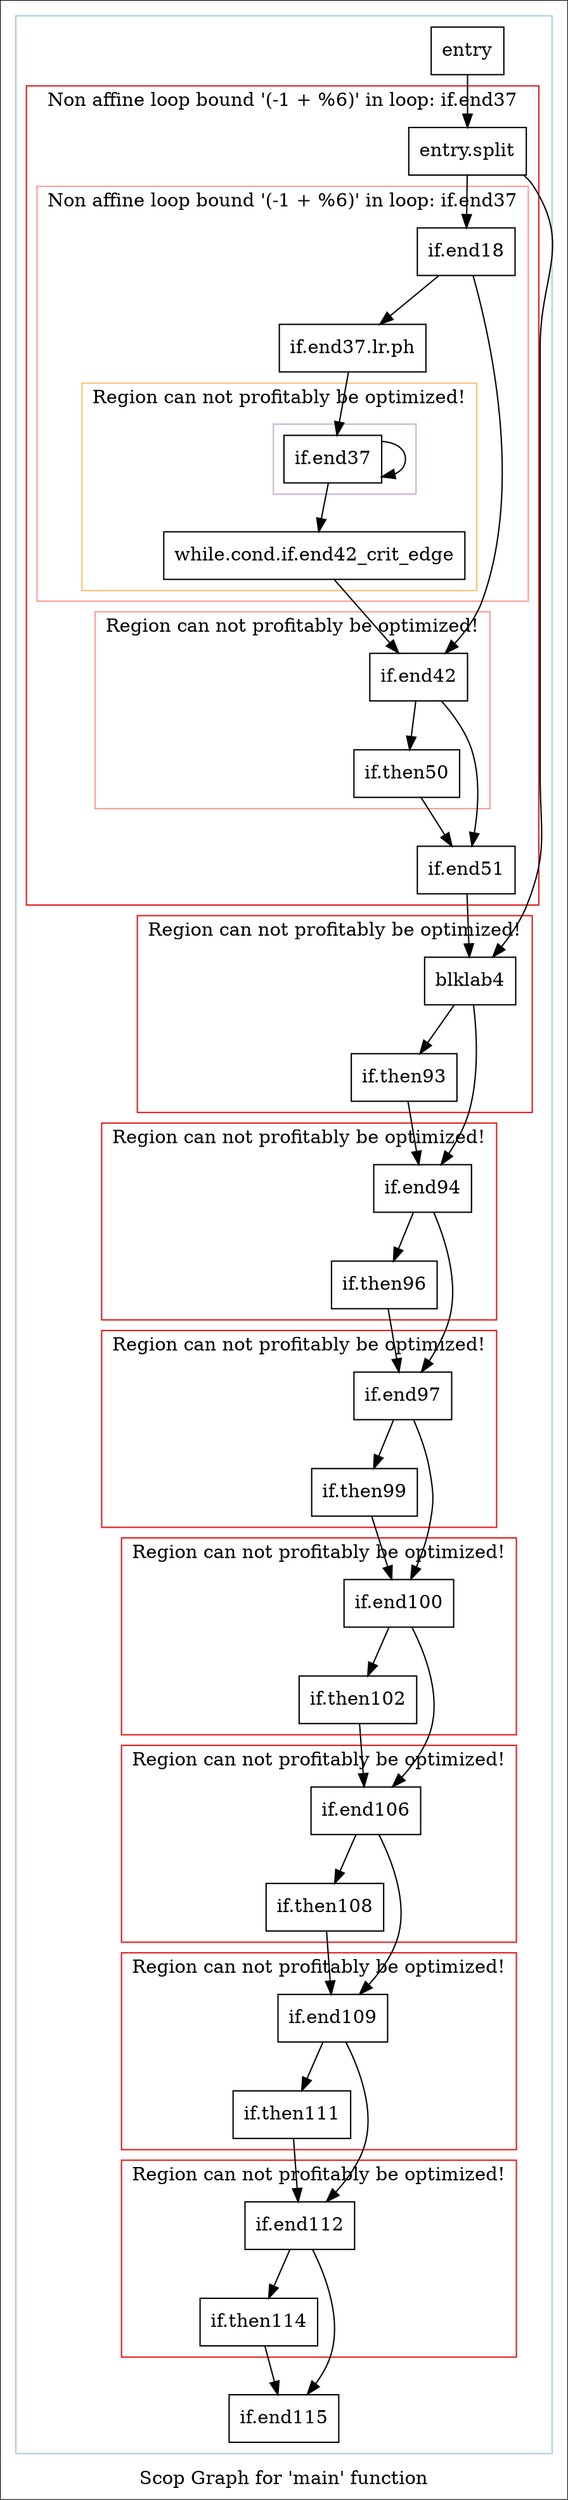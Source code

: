 digraph "Scop Graph for 'main' function" {
	label="Scop Graph for 'main' function";

	Node0xc55bf30 [shape=record,label="{entry}"];
	Node0xc55bf30 -> Node0xc52a2e0;
	Node0xc52a2e0 [shape=record,label="{entry.split}"];
	Node0xc52a2e0 -> Node0xc55ba90;
	Node0xc52a2e0 -> Node0xc55bfb0;
	Node0xc55ba90 [shape=record,label="{blklab4}"];
	Node0xc55ba90 -> Node0xc523f40;
	Node0xc55ba90 -> Node0xc523f60;
	Node0xc523f40 [shape=record,label="{if.end94}"];
	Node0xc523f40 -> Node0xc558700;
	Node0xc523f40 -> Node0xc558760;
	Node0xc558700 [shape=record,label="{if.end97}"];
	Node0xc558700 -> Node0xc523e90;
	Node0xc558700 -> Node0xc523ef0;
	Node0xc523e90 [shape=record,label="{if.end100}"];
	Node0xc523e90 -> Node0xc5305d0;
	Node0xc523e90 -> Node0xc530630;
	Node0xc5305d0 [shape=record,label="{if.end106}"];
	Node0xc5305d0 -> Node0xc523f10;
	Node0xc5305d0 -> Node0xc542530;
	Node0xc523f10 [shape=record,label="{if.end109}"];
	Node0xc523f10 -> Node0xc542590;
	Node0xc523f10 -> Node0xc525be0;
	Node0xc542590 [shape=record,label="{if.end112}"];
	Node0xc542590 -> Node0xc52a2b0;
	Node0xc542590 -> Node0xc53fdf0;
	Node0xc52a2b0 [shape=record,label="{if.end115}"];
	Node0xc53fdf0 [shape=record,label="{if.then114}"];
	Node0xc53fdf0 -> Node0xc52a2b0;
	Node0xc525be0 [shape=record,label="{if.then111}"];
	Node0xc525be0 -> Node0xc542590;
	Node0xc542530 [shape=record,label="{if.then108}"];
	Node0xc542530 -> Node0xc523f10;
	Node0xc530630 [shape=record,label="{if.then102}"];
	Node0xc530630 -> Node0xc5305d0;
	Node0xc523ef0 [shape=record,label="{if.then99}"];
	Node0xc523ef0 -> Node0xc523e90;
	Node0xc558760 [shape=record,label="{if.then96}"];
	Node0xc558760 -> Node0xc558700;
	Node0xc523f60 [shape=record,label="{if.then93}"];
	Node0xc523f60 -> Node0xc523f40;
	Node0xc55bfb0 [shape=record,label="{if.end18}"];
	Node0xc55bfb0 -> Node0xc525c80;
	Node0xc55bfb0 -> Node0xc525ce0;
	Node0xc525c80 [shape=record,label="{if.end37.lr.ph}"];
	Node0xc525c80 -> Node0xc554d60;
	Node0xc554d60 [shape=record,label="{if.end37}"];
	Node0xc554d60 -> Node0xc554d60[constraint=false];
	Node0xc554d60 -> Node0xc554e00;
	Node0xc554e00 [shape=record,label="{while.cond.if.end42_crit_edge}"];
	Node0xc554e00 -> Node0xc525ce0;
	Node0xc525ce0 [shape=record,label="{if.end42}"];
	Node0xc525ce0 -> Node0xc554e20;
	Node0xc525ce0 -> Node0xc590420;
	Node0xc554e20 [shape=record,label="{if.end51}"];
	Node0xc554e20 -> Node0xc55ba90;
	Node0xc590420 [shape=record,label="{if.then50}"];
	Node0xc590420 -> Node0xc554e20;
	colorscheme = "paired12"
        subgraph cluster_0xc524460 {
          label = "";
          style = solid;
          color = 1
          subgraph cluster_0xc55aba0 {
            label = "Non affine loop bound '(-1 + %6)' in loop: if.end37";
            style = solid;
            color = 6
            subgraph cluster_0xc55b560 {
              label = "Non affine loop bound '(-1 + %6)' in loop: if.end37";
              style = solid;
              color = 5
              subgraph cluster_0xc55ac20 {
                label = "Region can not profitably be optimized!";
                style = solid;
                color = 7
                subgraph cluster_0xc55b4e0 {
                  label = "";
                  style = solid;
                  color = 9
                  Node0xc554d60;
                }
                Node0xc554e00;
              }
              Node0xc55bfb0;
              Node0xc525c80;
            }
            subgraph cluster_0xc544fe0 {
              label = "Region can not profitably be optimized!";
              style = solid;
              color = 5
              Node0xc525ce0;
              Node0xc590420;
            }
            Node0xc52a2e0;
            Node0xc554e20;
          }
          subgraph cluster_0xc52ad60 {
            label = "Region can not profitably be optimized!";
            style = solid;
            color = 6
            Node0xc55ba90;
            Node0xc523f60;
          }
          subgraph cluster_0xc529720 {
            label = "Region can not profitably be optimized!";
            style = solid;
            color = 6
            Node0xc523f40;
            Node0xc558760;
          }
          subgraph cluster_0xc524950 {
            label = "Region can not profitably be optimized!";
            style = solid;
            color = 6
            Node0xc558700;
            Node0xc523ef0;
          }
          subgraph cluster_0xc554aa0 {
            label = "Region can not profitably be optimized!";
            style = solid;
            color = 6
            Node0xc523e90;
            Node0xc530630;
          }
          subgraph cluster_0xc55a250 {
            label = "Region can not profitably be optimized!";
            style = solid;
            color = 6
            Node0xc5305d0;
            Node0xc542530;
          }
          subgraph cluster_0xc5411e0 {
            label = "Region can not profitably be optimized!";
            style = solid;
            color = 6
            Node0xc523f10;
            Node0xc525be0;
          }
          subgraph cluster_0xc5416d0 {
            label = "Region can not profitably be optimized!";
            style = solid;
            color = 6
            Node0xc542590;
            Node0xc53fdf0;
          }
          Node0xc55bf30;
          Node0xc52a2b0;
        }
}
